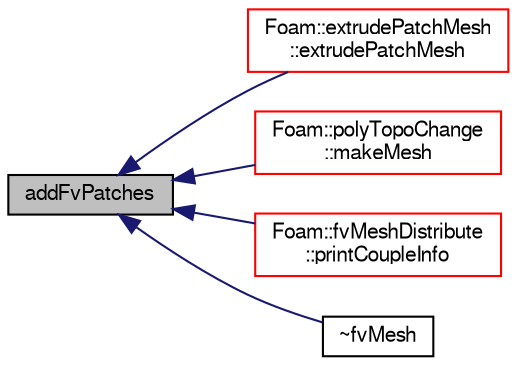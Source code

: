 digraph "addFvPatches"
{
  bgcolor="transparent";
  edge [fontname="FreeSans",fontsize="10",labelfontname="FreeSans",labelfontsize="10"];
  node [fontname="FreeSans",fontsize="10",shape=record];
  rankdir="LR";
  Node266 [label="addFvPatches",height=0.2,width=0.4,color="black", fillcolor="grey75", style="filled", fontcolor="black"];
  Node266 -> Node267 [dir="back",color="midnightblue",fontsize="10",style="solid",fontname="FreeSans"];
  Node267 [label="Foam::extrudePatchMesh\l::extrudePatchMesh",height=0.2,width=0.4,color="red",URL="$a21446.html#ada5aee048de4d025b44660aca99d21a6",tooltip="Construct from mesh, patch and dictionary. "];
  Node266 -> Node269 [dir="back",color="midnightblue",fontsize="10",style="solid",fontname="FreeSans"];
  Node269 [label="Foam::polyTopoChange\l::makeMesh",height=0.2,width=0.4,color="red",URL="$a21678.html#a53cd346c4116b75d2e9540d07c212149",tooltip="Create new mesh with old mesh patches. "];
  Node266 -> Node279 [dir="back",color="midnightblue",fontsize="10",style="solid",fontname="FreeSans"];
  Node279 [label="Foam::fvMeshDistribute\l::printCoupleInfo",height=0.2,width=0.4,color="red",URL="$a21454.html#a0b2e9e5ba94679bbc5d807ecf02687e2",tooltip="Print some info on coupling data. "];
  Node266 -> Node389 [dir="back",color="midnightblue",fontsize="10",style="solid",fontname="FreeSans"];
  Node389 [label="~fvMesh",height=0.2,width=0.4,color="black",URL="$a22766.html#a536cfe06fb411fe5bb3d5be0a44eb380",tooltip="Destructor. "];
}
